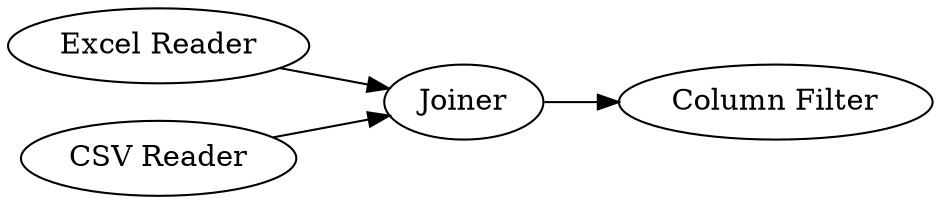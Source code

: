 digraph {
	2 -> 3
	3 -> 4
	1 -> 3
	1 [label="CSV Reader"]
	4 [label="Column Filter"]
	3 [label=Joiner]
	2 [label="Excel Reader"]
	rankdir=LR
}
